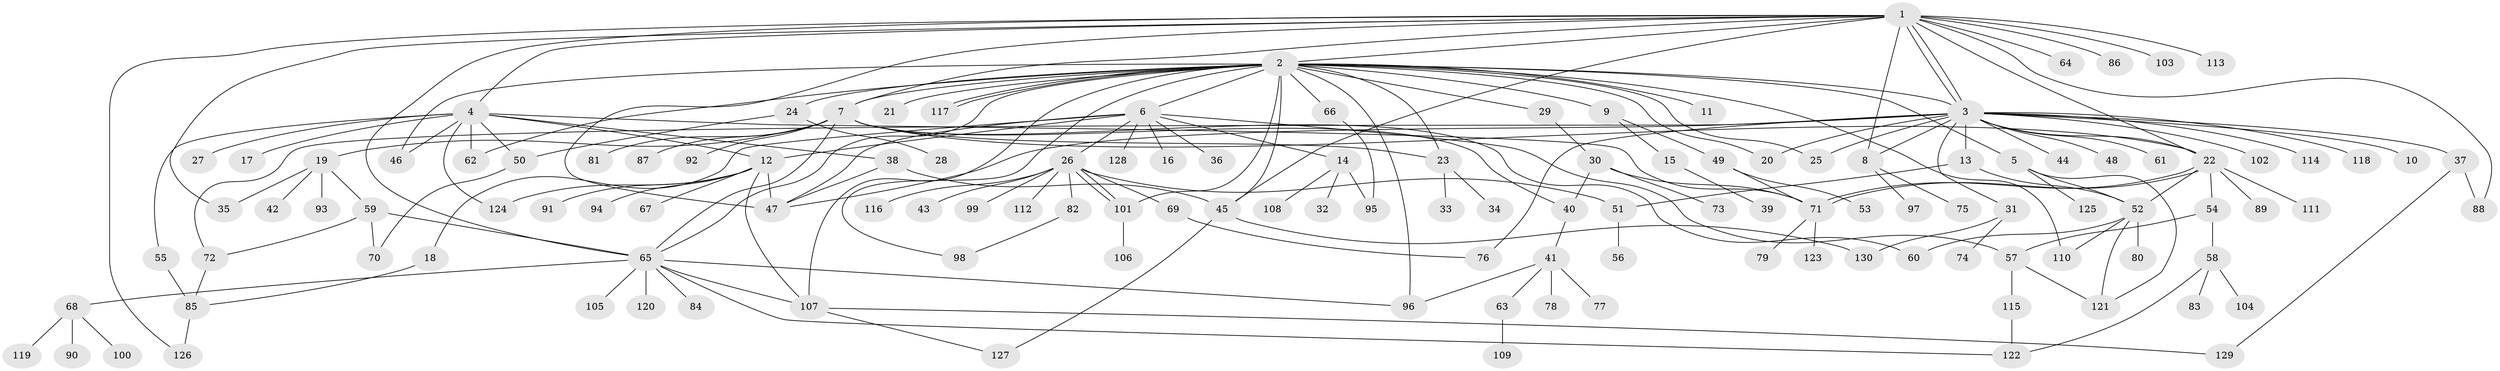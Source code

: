// coarse degree distribution, {28: 0.009900990099009901, 23: 0.009900990099009901, 11: 0.019801980198019802, 3: 0.10891089108910891, 14: 0.009900990099009901, 1: 0.504950495049505, 6: 0.019801980198019802, 4: 0.04950495049504951, 2: 0.18811881188118812, 10: 0.009900990099009901, 5: 0.039603960396039604, 7: 0.019801980198019802, 13: 0.009900990099009901}
// Generated by graph-tools (version 1.1) at 2025/41/03/06/25 10:41:50]
// undirected, 130 vertices, 187 edges
graph export_dot {
graph [start="1"]
  node [color=gray90,style=filled];
  1;
  2;
  3;
  4;
  5;
  6;
  7;
  8;
  9;
  10;
  11;
  12;
  13;
  14;
  15;
  16;
  17;
  18;
  19;
  20;
  21;
  22;
  23;
  24;
  25;
  26;
  27;
  28;
  29;
  30;
  31;
  32;
  33;
  34;
  35;
  36;
  37;
  38;
  39;
  40;
  41;
  42;
  43;
  44;
  45;
  46;
  47;
  48;
  49;
  50;
  51;
  52;
  53;
  54;
  55;
  56;
  57;
  58;
  59;
  60;
  61;
  62;
  63;
  64;
  65;
  66;
  67;
  68;
  69;
  70;
  71;
  72;
  73;
  74;
  75;
  76;
  77;
  78;
  79;
  80;
  81;
  82;
  83;
  84;
  85;
  86;
  87;
  88;
  89;
  90;
  91;
  92;
  93;
  94;
  95;
  96;
  97;
  98;
  99;
  100;
  101;
  102;
  103;
  104;
  105;
  106;
  107;
  108;
  109;
  110;
  111;
  112;
  113;
  114;
  115;
  116;
  117;
  118;
  119;
  120;
  121;
  122;
  123;
  124;
  125;
  126;
  127;
  128;
  129;
  130;
  1 -- 2;
  1 -- 3;
  1 -- 3;
  1 -- 4;
  1 -- 7;
  1 -- 8;
  1 -- 22;
  1 -- 35;
  1 -- 45;
  1 -- 47;
  1 -- 64;
  1 -- 65;
  1 -- 86;
  1 -- 88;
  1 -- 103;
  1 -- 113;
  1 -- 126;
  2 -- 3;
  2 -- 5;
  2 -- 6;
  2 -- 7;
  2 -- 9;
  2 -- 11;
  2 -- 20;
  2 -- 21;
  2 -- 23;
  2 -- 24;
  2 -- 25;
  2 -- 29;
  2 -- 45;
  2 -- 46;
  2 -- 62;
  2 -- 65;
  2 -- 66;
  2 -- 96;
  2 -- 98;
  2 -- 101;
  2 -- 107;
  2 -- 110;
  2 -- 117;
  2 -- 117;
  3 -- 8;
  3 -- 10;
  3 -- 13;
  3 -- 20;
  3 -- 22;
  3 -- 25;
  3 -- 31;
  3 -- 37;
  3 -- 44;
  3 -- 47;
  3 -- 48;
  3 -- 61;
  3 -- 72;
  3 -- 76;
  3 -- 102;
  3 -- 114;
  3 -- 118;
  4 -- 12;
  4 -- 17;
  4 -- 27;
  4 -- 38;
  4 -- 46;
  4 -- 50;
  4 -- 55;
  4 -- 62;
  4 -- 71;
  4 -- 124;
  5 -- 52;
  5 -- 121;
  5 -- 125;
  6 -- 12;
  6 -- 14;
  6 -- 16;
  6 -- 18;
  6 -- 26;
  6 -- 36;
  6 -- 47;
  6 -- 57;
  6 -- 128;
  7 -- 19;
  7 -- 22;
  7 -- 23;
  7 -- 40;
  7 -- 60;
  7 -- 65;
  7 -- 81;
  7 -- 87;
  7 -- 92;
  8 -- 75;
  8 -- 97;
  9 -- 15;
  9 -- 49;
  12 -- 47;
  12 -- 67;
  12 -- 91;
  12 -- 94;
  12 -- 107;
  12 -- 124;
  13 -- 51;
  13 -- 52;
  14 -- 32;
  14 -- 95;
  14 -- 108;
  15 -- 39;
  18 -- 85;
  19 -- 35;
  19 -- 42;
  19 -- 59;
  19 -- 93;
  22 -- 52;
  22 -- 54;
  22 -- 71;
  22 -- 71;
  22 -- 89;
  22 -- 111;
  23 -- 33;
  23 -- 34;
  24 -- 28;
  24 -- 50;
  26 -- 43;
  26 -- 51;
  26 -- 69;
  26 -- 82;
  26 -- 99;
  26 -- 101;
  26 -- 101;
  26 -- 112;
  26 -- 116;
  29 -- 30;
  30 -- 40;
  30 -- 71;
  30 -- 73;
  31 -- 74;
  31 -- 130;
  37 -- 88;
  37 -- 129;
  38 -- 45;
  38 -- 47;
  40 -- 41;
  41 -- 63;
  41 -- 77;
  41 -- 78;
  41 -- 96;
  45 -- 127;
  45 -- 130;
  49 -- 53;
  49 -- 71;
  50 -- 70;
  51 -- 56;
  52 -- 60;
  52 -- 80;
  52 -- 110;
  52 -- 121;
  54 -- 57;
  54 -- 58;
  55 -- 85;
  57 -- 115;
  57 -- 121;
  58 -- 83;
  58 -- 104;
  58 -- 122;
  59 -- 65;
  59 -- 70;
  59 -- 72;
  63 -- 109;
  65 -- 68;
  65 -- 84;
  65 -- 96;
  65 -- 105;
  65 -- 107;
  65 -- 120;
  65 -- 122;
  66 -- 95;
  68 -- 90;
  68 -- 100;
  68 -- 119;
  69 -- 76;
  71 -- 79;
  71 -- 123;
  72 -- 85;
  82 -- 98;
  85 -- 126;
  101 -- 106;
  107 -- 127;
  107 -- 129;
  115 -- 122;
}
